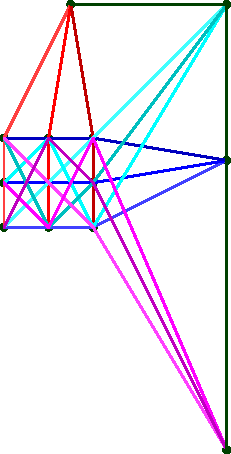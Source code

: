 size(8cm);

int n=5;


pair[] M={(0,0),(0,1),(0,2),(1,0),(1,1),(1,2),(2,0),(2,1),(2,2),(5,1.5),(1.5,5),(5,5),(5,-5)};

for(int i=0; i<13; ++i){
  dot(M[i],darkgreen + 4);
}

draw(M[0]--M[1]--M[2]--M[10],mediumred+1);
draw(M[3]--M[4]--M[5]--M[10],red+1);
draw(M[6]--M[7]--M[8]--M[10], heavyred+1);

draw(M[0]--M[3]--M[6]--M[9], mediumblue+1);
draw(M[1]--M[4]--M[7]--M[9], blue+1);
draw(M[2]--M[5]--M[8]--M[9], heavyblue+1);


draw(M[0]--M[4]--M[8]--M[11],mediumcyan+1);
draw(M[1]--M[5]--M[6]--M[11],cyan+1);
draw(M[2]--M[3]--M[7]--M[11],heavycyan+1);

draw(M[2]--M[4]--M[6]--M[12],mediummagenta+1);
draw(M[1]--M[3]--M[8]--M[12],magenta+1);
draw(M[0]--M[5]--M[7]--M[12],heavymagenta+1);

draw(M[12]--M[9]--M[11]--M[10],darkgreen+1);